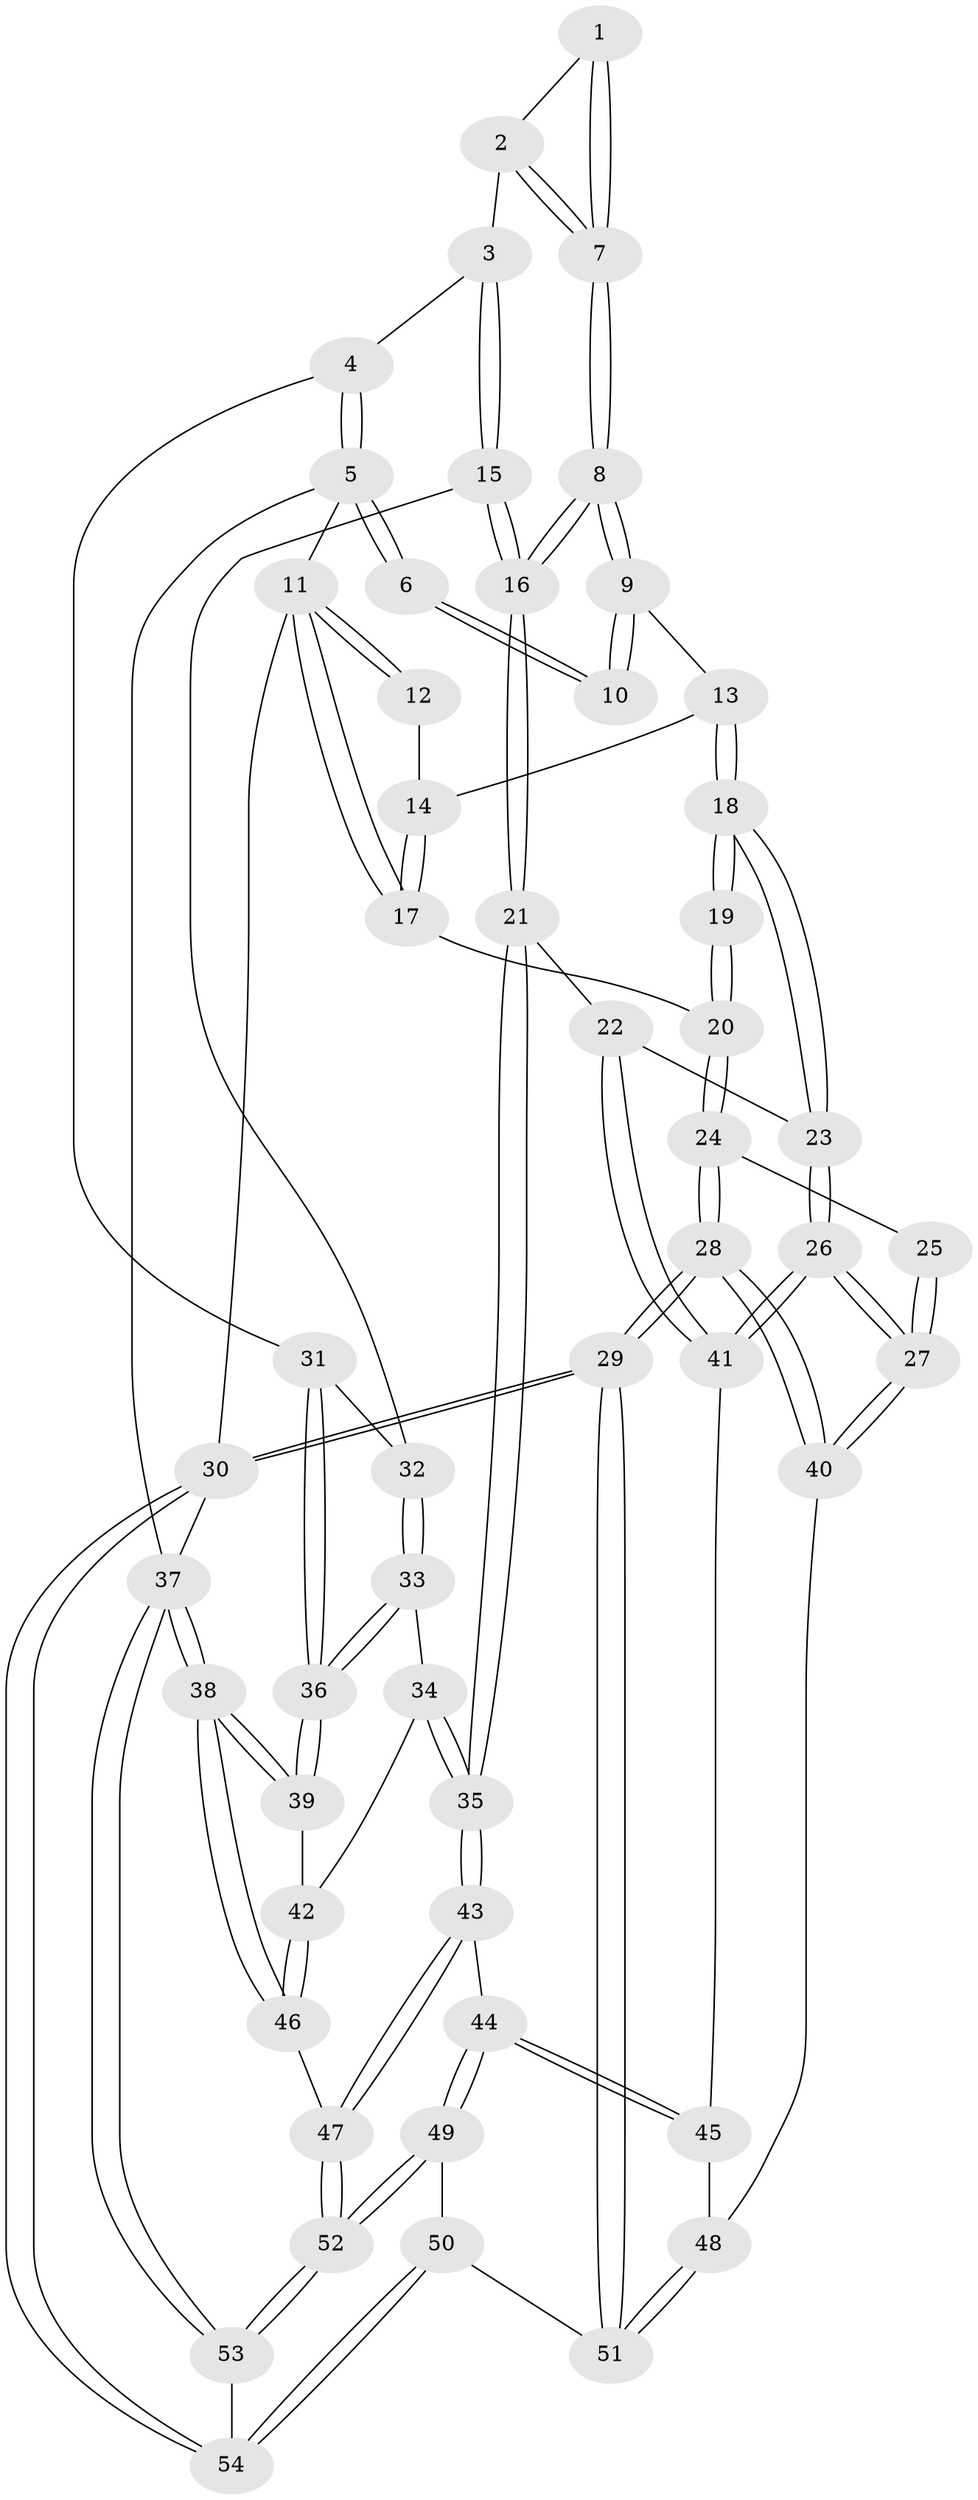 // Generated by graph-tools (version 1.1) at 2025/03/03/09/25 03:03:23]
// undirected, 54 vertices, 132 edges
graph export_dot {
graph [start="1"]
  node [color=gray90,style=filled];
  1 [pos="+0.6082338320754503+0.007190084128101057"];
  2 [pos="+0.6736689436472991+0.09282730633738427"];
  3 [pos="+0.7216760439985425+0.13524609512894326"];
  4 [pos="+1+0.1329386482738475"];
  5 [pos="+1+0"];
  6 [pos="+0.508737187032196+0"];
  7 [pos="+0.537412137106753+0.2596171974983183"];
  8 [pos="+0.5100431511101121+0.29601715355468633"];
  9 [pos="+0.47850874908732144+0.2509128079895348"];
  10 [pos="+0.46876318276371814+0"];
  11 [pos="+0+0"];
  12 [pos="+0.3398567461730964+0"];
  13 [pos="+0.24205167930143218+0.2319643343719034"];
  14 [pos="+0.2417052565122742+0.17526266827801043"];
  15 [pos="+0.6688454050195978+0.38832597769413496"];
  16 [pos="+0.5629929443273402+0.44106479338661475"];
  17 [pos="+0+0.05416423601509708"];
  18 [pos="+0.23725398735872186+0.24520867620363446"];
  19 [pos="+0.21267402143867511+0.2544006994271043"];
  20 [pos="+0+0.1948598999228801"];
  21 [pos="+0.5514591149679541+0.4590832783778295"];
  22 [pos="+0.4824065301306576+0.45871435875457"];
  23 [pos="+0.28074466337364506+0.361202772696098"];
  24 [pos="+0+0.39247816147844417"];
  25 [pos="+0.1515106796692049+0.3051641982286607"];
  26 [pos="+0.12269853661770198+0.5901722846594898"];
  27 [pos="+0.045307573842230164+0.6252949626652864"];
  28 [pos="+0+0.6747475184139433"];
  29 [pos="+0+0.8252926655749314"];
  30 [pos="+0+1"];
  31 [pos="+1+0.25630709963924636"];
  32 [pos="+0.7557673683839377+0.3977980390429486"];
  33 [pos="+0.8306058413629953+0.5226550741365861"];
  34 [pos="+0.8180490519982124+0.5827402243323099"];
  35 [pos="+0.5737371172640016+0.5686317200673113"];
  36 [pos="+1+0.49913301307063396"];
  37 [pos="+1+1"];
  38 [pos="+1+1"];
  39 [pos="+1+0.5239424065265189"];
  40 [pos="+0.0342780325697178+0.6320495866892785"];
  41 [pos="+0.28291287531647075+0.5905885885910417"];
  42 [pos="+0.8477640955544482+0.6520613985548753"];
  43 [pos="+0.5732905600352782+0.6269281028846861"];
  44 [pos="+0.4469713691809685+0.7374695539338663"];
  45 [pos="+0.38011871387424295+0.6963327533034758"];
  46 [pos="+0.8277861044761904+0.7127389627009864"];
  47 [pos="+0.7065451619845684+0.7647770889989616"];
  48 [pos="+0.2491082513210605+0.7347026179739659"];
  49 [pos="+0.42319049598231473+0.8176534555988524"];
  50 [pos="+0.3860267359590395+0.8744507631789922"];
  51 [pos="+0.3840314023707131+0.8736817788605035"];
  52 [pos="+0.7002660253065336+0.8891167922516516"];
  53 [pos="+0.7551147530886592+1"];
  54 [pos="+0.4175571962875891+1"];
  1 -- 2;
  1 -- 7;
  1 -- 7;
  2 -- 3;
  2 -- 7;
  2 -- 7;
  3 -- 4;
  3 -- 15;
  3 -- 15;
  4 -- 5;
  4 -- 5;
  4 -- 31;
  5 -- 6;
  5 -- 6;
  5 -- 11;
  5 -- 37;
  6 -- 10;
  6 -- 10;
  7 -- 8;
  7 -- 8;
  8 -- 9;
  8 -- 9;
  8 -- 16;
  8 -- 16;
  9 -- 10;
  9 -- 10;
  9 -- 13;
  11 -- 12;
  11 -- 12;
  11 -- 17;
  11 -- 17;
  11 -- 30;
  12 -- 14;
  13 -- 14;
  13 -- 18;
  13 -- 18;
  14 -- 17;
  14 -- 17;
  15 -- 16;
  15 -- 16;
  15 -- 32;
  16 -- 21;
  16 -- 21;
  17 -- 20;
  18 -- 19;
  18 -- 19;
  18 -- 23;
  18 -- 23;
  19 -- 20;
  19 -- 20;
  20 -- 24;
  20 -- 24;
  21 -- 22;
  21 -- 35;
  21 -- 35;
  22 -- 23;
  22 -- 41;
  22 -- 41;
  23 -- 26;
  23 -- 26;
  24 -- 25;
  24 -- 28;
  24 -- 28;
  25 -- 27;
  25 -- 27;
  26 -- 27;
  26 -- 27;
  26 -- 41;
  26 -- 41;
  27 -- 40;
  27 -- 40;
  28 -- 29;
  28 -- 29;
  28 -- 40;
  28 -- 40;
  29 -- 30;
  29 -- 30;
  29 -- 51;
  29 -- 51;
  30 -- 54;
  30 -- 54;
  30 -- 37;
  31 -- 32;
  31 -- 36;
  31 -- 36;
  32 -- 33;
  32 -- 33;
  33 -- 34;
  33 -- 36;
  33 -- 36;
  34 -- 35;
  34 -- 35;
  34 -- 42;
  35 -- 43;
  35 -- 43;
  36 -- 39;
  36 -- 39;
  37 -- 38;
  37 -- 38;
  37 -- 53;
  37 -- 53;
  38 -- 39;
  38 -- 39;
  38 -- 46;
  38 -- 46;
  39 -- 42;
  40 -- 48;
  41 -- 45;
  42 -- 46;
  42 -- 46;
  43 -- 44;
  43 -- 47;
  43 -- 47;
  44 -- 45;
  44 -- 45;
  44 -- 49;
  44 -- 49;
  45 -- 48;
  46 -- 47;
  47 -- 52;
  47 -- 52;
  48 -- 51;
  48 -- 51;
  49 -- 50;
  49 -- 52;
  49 -- 52;
  50 -- 51;
  50 -- 54;
  50 -- 54;
  52 -- 53;
  52 -- 53;
  53 -- 54;
}
